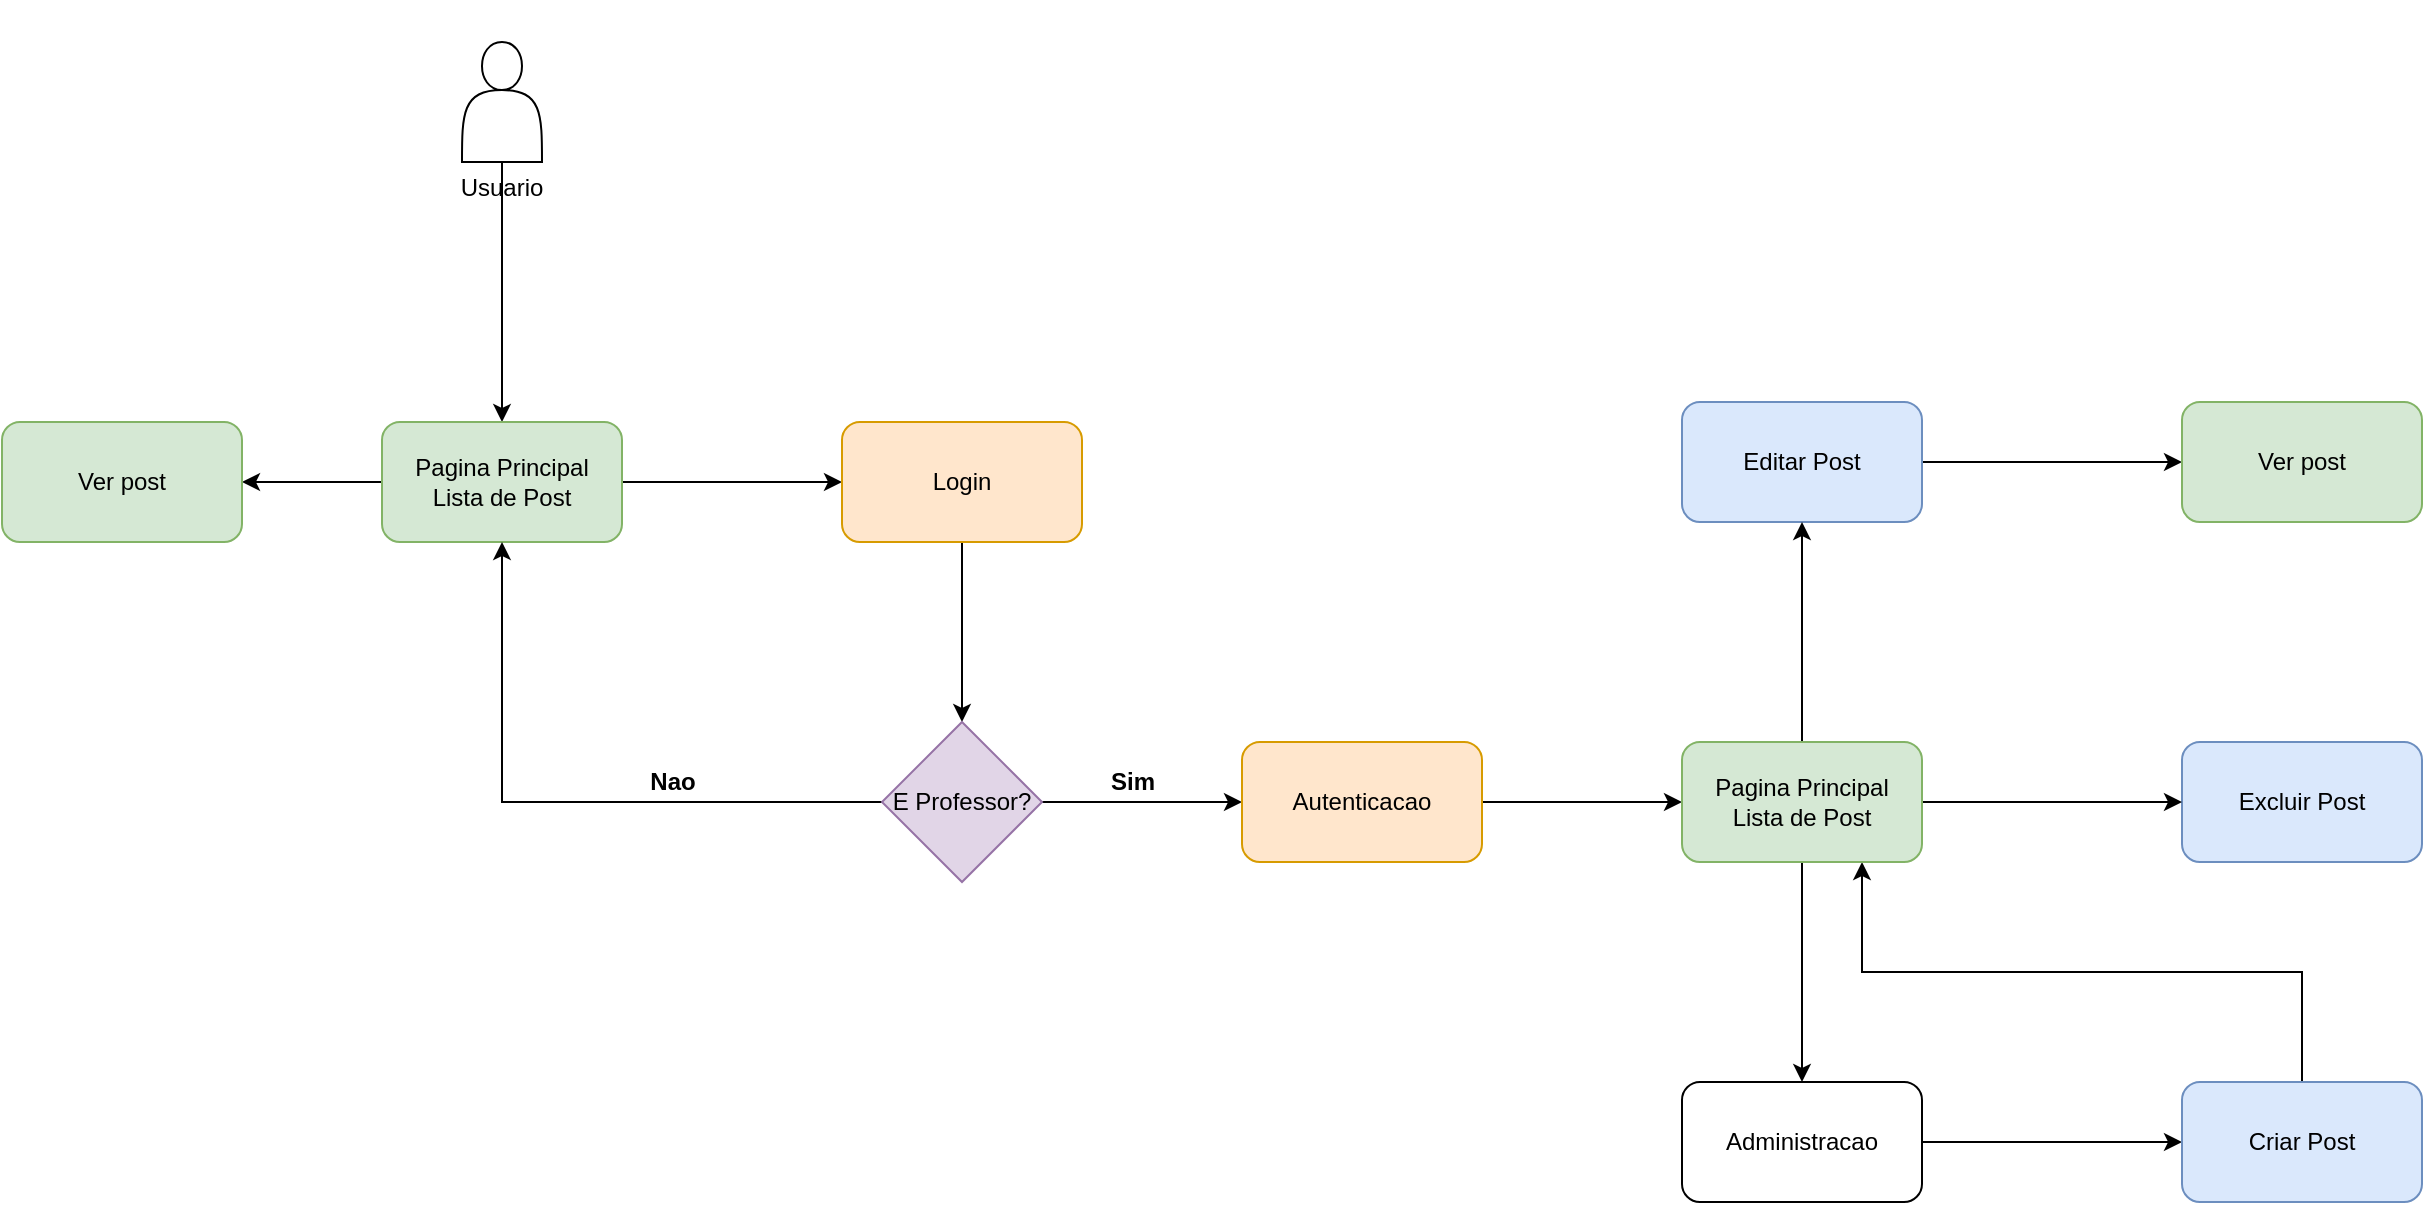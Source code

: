 <mxfile version="24.7.2" type="github">
  <diagram id="C5RBs43oDa-KdzZeNtuy" name="Page-1">
    <mxGraphModel dx="1735" dy="2198" grid="1" gridSize="10" guides="1" tooltips="1" connect="1" arrows="1" fold="1" page="1" pageScale="1" pageWidth="827" pageHeight="1169" math="0" shadow="0">
      <root>
        <mxCell id="WIyWlLk6GJQsqaUBKTNV-0" />
        <mxCell id="WIyWlLk6GJQsqaUBKTNV-1" parent="WIyWlLk6GJQsqaUBKTNV-0" />
        <mxCell id="-EZe4vIISqpXjpl0UJGr-61" style="edgeStyle=orthogonalEdgeStyle;rounded=0;orthogonalLoop=1;jettySize=auto;html=1;entryX=0.5;entryY=0;entryDx=0;entryDy=0;" parent="WIyWlLk6GJQsqaUBKTNV-1" source="-EZe4vIISqpXjpl0UJGr-2" target="-EZe4vIISqpXjpl0UJGr-5" edge="1">
          <mxGeometry relative="1" as="geometry" />
        </mxCell>
        <mxCell id="-EZe4vIISqpXjpl0UJGr-2" value="&lt;div&gt;&lt;br&gt;&lt;/div&gt;&lt;div&gt;&lt;br&gt;&lt;/div&gt;&lt;div&gt;&lt;br&gt;&lt;/div&gt;&lt;div&gt;&lt;br&gt;&lt;/div&gt;&lt;div&gt;&lt;br&gt;&lt;/div&gt;&lt;div&gt;&lt;br&gt;&lt;/div&gt;&lt;div&gt;Usuario&lt;/div&gt;" style="shape=actor;whiteSpace=wrap;html=1;points=[[0,0.75,0,0,0],[0.1,0.5,0,0,0],[0.25,0.2,0,0,0],[0.25,1,0,0,0],[0.5,0,0,0,0],[0.5,1,0,0,0],[0.75,0.25,0,0,0],[0.75,1,0,0,0],[0.9,0.5,0,0,0],[1,0.75,0,0,0]];" parent="WIyWlLk6GJQsqaUBKTNV-1" vertex="1">
          <mxGeometry x="490" y="-400" width="40" height="60" as="geometry" />
        </mxCell>
        <mxCell id="-EZe4vIISqpXjpl0UJGr-19" style="edgeStyle=orthogonalEdgeStyle;rounded=0;orthogonalLoop=1;jettySize=auto;html=1;entryX=1;entryY=0.5;entryDx=0;entryDy=0;" parent="WIyWlLk6GJQsqaUBKTNV-1" source="-EZe4vIISqpXjpl0UJGr-5" target="-EZe4vIISqpXjpl0UJGr-18" edge="1">
          <mxGeometry relative="1" as="geometry">
            <mxPoint x="320" y="60" as="targetPoint" />
          </mxGeometry>
        </mxCell>
        <mxCell id="-EZe4vIISqpXjpl0UJGr-63" style="edgeStyle=orthogonalEdgeStyle;rounded=0;orthogonalLoop=1;jettySize=auto;html=1;entryX=0;entryY=0.5;entryDx=0;entryDy=0;" parent="WIyWlLk6GJQsqaUBKTNV-1" source="-EZe4vIISqpXjpl0UJGr-5" target="-EZe4vIISqpXjpl0UJGr-22" edge="1">
          <mxGeometry relative="1" as="geometry" />
        </mxCell>
        <mxCell id="-EZe4vIISqpXjpl0UJGr-5" value="Pagina Principal&lt;div&gt;Lista de Post&lt;/div&gt;" style="rounded=1;whiteSpace=wrap;html=1;fillColor=#d5e8d4;strokeColor=#82b366;" parent="WIyWlLk6GJQsqaUBKTNV-1" vertex="1">
          <mxGeometry x="450" y="-210" width="120" height="60" as="geometry" />
        </mxCell>
        <mxCell id="-EZe4vIISqpXjpl0UJGr-18" value="Ver post" style="rounded=1;whiteSpace=wrap;html=1;fillColor=#d5e8d4;strokeColor=#82b366;" parent="WIyWlLk6GJQsqaUBKTNV-1" vertex="1">
          <mxGeometry x="260" y="-210" width="120" height="60" as="geometry" />
        </mxCell>
        <mxCell id="-EZe4vIISqpXjpl0UJGr-31" style="edgeStyle=orthogonalEdgeStyle;rounded=0;orthogonalLoop=1;jettySize=auto;html=1;" parent="WIyWlLk6GJQsqaUBKTNV-1" source="-EZe4vIISqpXjpl0UJGr-22" target="-EZe4vIISqpXjpl0UJGr-27" edge="1">
          <mxGeometry relative="1" as="geometry" />
        </mxCell>
        <mxCell id="-EZe4vIISqpXjpl0UJGr-22" value="Login" style="rounded=1;whiteSpace=wrap;html=1;fillColor=#ffe6cc;strokeColor=#d79b00;" parent="WIyWlLk6GJQsqaUBKTNV-1" vertex="1">
          <mxGeometry x="680" y="-210" width="120" height="60" as="geometry" />
        </mxCell>
        <mxCell id="-EZe4vIISqpXjpl0UJGr-30" style="edgeStyle=orthogonalEdgeStyle;rounded=0;orthogonalLoop=1;jettySize=auto;html=1;entryX=0.5;entryY=1;entryDx=0;entryDy=0;" parent="WIyWlLk6GJQsqaUBKTNV-1" source="-EZe4vIISqpXjpl0UJGr-27" target="-EZe4vIISqpXjpl0UJGr-5" edge="1">
          <mxGeometry relative="1" as="geometry">
            <mxPoint x="360" y="-30" as="targetPoint" />
          </mxGeometry>
        </mxCell>
        <mxCell id="-EZe4vIISqpXjpl0UJGr-62" style="edgeStyle=orthogonalEdgeStyle;rounded=0;orthogonalLoop=1;jettySize=auto;html=1;entryX=0;entryY=0.5;entryDx=0;entryDy=0;" parent="WIyWlLk6GJQsqaUBKTNV-1" source="-EZe4vIISqpXjpl0UJGr-27" target="-EZe4vIISqpXjpl0UJGr-32" edge="1">
          <mxGeometry relative="1" as="geometry" />
        </mxCell>
        <mxCell id="-EZe4vIISqpXjpl0UJGr-27" value="E Professor?" style="rhombus;whiteSpace=wrap;html=1;fillColor=#e1d5e7;strokeColor=#9673a6;" parent="WIyWlLk6GJQsqaUBKTNV-1" vertex="1">
          <mxGeometry x="700" y="-60" width="80" height="80" as="geometry" />
        </mxCell>
        <mxCell id="-EZe4vIISqpXjpl0UJGr-40" style="edgeStyle=orthogonalEdgeStyle;rounded=0;orthogonalLoop=1;jettySize=auto;html=1;entryX=0;entryY=0.5;entryDx=0;entryDy=0;" parent="WIyWlLk6GJQsqaUBKTNV-1" source="-EZe4vIISqpXjpl0UJGr-32" target="-EZe4vIISqpXjpl0UJGr-64" edge="1">
          <mxGeometry relative="1" as="geometry" />
        </mxCell>
        <mxCell id="-EZe4vIISqpXjpl0UJGr-32" value="Autenticacao" style="rounded=1;whiteSpace=wrap;html=1;fillColor=#ffe6cc;strokeColor=#d79b00;" parent="WIyWlLk6GJQsqaUBKTNV-1" vertex="1">
          <mxGeometry x="880" y="-50" width="120" height="60" as="geometry" />
        </mxCell>
        <mxCell id="-EZe4vIISqpXjpl0UJGr-71" style="edgeStyle=orthogonalEdgeStyle;rounded=0;orthogonalLoop=1;jettySize=auto;html=1;entryX=0;entryY=0.5;entryDx=0;entryDy=0;" parent="WIyWlLk6GJQsqaUBKTNV-1" source="-EZe4vIISqpXjpl0UJGr-34" target="-EZe4vIISqpXjpl0UJGr-41" edge="1">
          <mxGeometry relative="1" as="geometry" />
        </mxCell>
        <mxCell id="-EZe4vIISqpXjpl0UJGr-34" value="Administracao" style="rounded=1;whiteSpace=wrap;html=1;" parent="WIyWlLk6GJQsqaUBKTNV-1" vertex="1">
          <mxGeometry x="1100" y="120" width="120" height="60" as="geometry" />
        </mxCell>
        <mxCell id="-EZe4vIISqpXjpl0UJGr-36" value="&lt;b&gt;Nao&lt;/b&gt;" style="text;html=1;align=center;verticalAlign=middle;resizable=0;points=[];autosize=1;strokeColor=none;fillColor=none;" parent="WIyWlLk6GJQsqaUBKTNV-1" vertex="1">
          <mxGeometry x="570" y="-45" width="50" height="30" as="geometry" />
        </mxCell>
        <mxCell id="-EZe4vIISqpXjpl0UJGr-37" value="&lt;b&gt;Sim&lt;/b&gt;" style="text;html=1;align=center;verticalAlign=middle;resizable=0;points=[];autosize=1;strokeColor=none;fillColor=none;" parent="WIyWlLk6GJQsqaUBKTNV-1" vertex="1">
          <mxGeometry x="800" y="-45" width="50" height="30" as="geometry" />
        </mxCell>
        <mxCell id="-EZe4vIISqpXjpl0UJGr-73" style="edgeStyle=orthogonalEdgeStyle;rounded=0;orthogonalLoop=1;jettySize=auto;html=1;exitX=0.5;exitY=0;exitDx=0;exitDy=0;entryX=0.75;entryY=1;entryDx=0;entryDy=0;" parent="WIyWlLk6GJQsqaUBKTNV-1" source="-EZe4vIISqpXjpl0UJGr-41" target="-EZe4vIISqpXjpl0UJGr-64" edge="1">
          <mxGeometry relative="1" as="geometry" />
        </mxCell>
        <mxCell id="-EZe4vIISqpXjpl0UJGr-41" value="Criar Post" style="rounded=1;whiteSpace=wrap;html=1;fillColor=#dae8fc;strokeColor=#6c8ebf;" parent="WIyWlLk6GJQsqaUBKTNV-1" vertex="1">
          <mxGeometry x="1350" y="120" width="120" height="60" as="geometry" />
        </mxCell>
        <mxCell id="-EZe4vIISqpXjpl0UJGr-68" style="edgeStyle=orthogonalEdgeStyle;rounded=0;orthogonalLoop=1;jettySize=auto;html=1;entryX=0;entryY=0.5;entryDx=0;entryDy=0;" parent="WIyWlLk6GJQsqaUBKTNV-1" source="-EZe4vIISqpXjpl0UJGr-45" target="-EZe4vIISqpXjpl0UJGr-54" edge="1">
          <mxGeometry relative="1" as="geometry" />
        </mxCell>
        <mxCell id="-EZe4vIISqpXjpl0UJGr-45" value="Editar Post" style="rounded=1;whiteSpace=wrap;html=1;fillColor=#dae8fc;strokeColor=#6c8ebf;" parent="WIyWlLk6GJQsqaUBKTNV-1" vertex="1">
          <mxGeometry x="1100" y="-220" width="120" height="60" as="geometry" />
        </mxCell>
        <mxCell id="-EZe4vIISqpXjpl0UJGr-47" value="Excluir Post" style="rounded=1;whiteSpace=wrap;html=1;fillColor=#dae8fc;strokeColor=#6c8ebf;" parent="WIyWlLk6GJQsqaUBKTNV-1" vertex="1">
          <mxGeometry x="1350" y="-50" width="120" height="60" as="geometry" />
        </mxCell>
        <mxCell id="-EZe4vIISqpXjpl0UJGr-54" value="Ver post" style="rounded=1;whiteSpace=wrap;html=1;fillColor=#d5e8d4;strokeColor=#82b366;" parent="WIyWlLk6GJQsqaUBKTNV-1" vertex="1">
          <mxGeometry x="1350" y="-220" width="120" height="60" as="geometry" />
        </mxCell>
        <mxCell id="-EZe4vIISqpXjpl0UJGr-65" style="edgeStyle=orthogonalEdgeStyle;rounded=0;orthogonalLoop=1;jettySize=auto;html=1;" parent="WIyWlLk6GJQsqaUBKTNV-1" source="-EZe4vIISqpXjpl0UJGr-64" target="-EZe4vIISqpXjpl0UJGr-34" edge="1">
          <mxGeometry relative="1" as="geometry" />
        </mxCell>
        <mxCell id="-EZe4vIISqpXjpl0UJGr-66" style="edgeStyle=orthogonalEdgeStyle;rounded=0;orthogonalLoop=1;jettySize=auto;html=1;" parent="WIyWlLk6GJQsqaUBKTNV-1" source="-EZe4vIISqpXjpl0UJGr-64" target="-EZe4vIISqpXjpl0UJGr-47" edge="1">
          <mxGeometry relative="1" as="geometry" />
        </mxCell>
        <mxCell id="-EZe4vIISqpXjpl0UJGr-67" style="edgeStyle=orthogonalEdgeStyle;rounded=0;orthogonalLoop=1;jettySize=auto;html=1;entryX=0.5;entryY=1;entryDx=0;entryDy=0;" parent="WIyWlLk6GJQsqaUBKTNV-1" source="-EZe4vIISqpXjpl0UJGr-64" target="-EZe4vIISqpXjpl0UJGr-45" edge="1">
          <mxGeometry relative="1" as="geometry" />
        </mxCell>
        <mxCell id="-EZe4vIISqpXjpl0UJGr-64" value="Pagina Principal&lt;div&gt;Lista de Post&lt;/div&gt;" style="rounded=1;whiteSpace=wrap;html=1;fillColor=#d5e8d4;strokeColor=#82b366;" parent="WIyWlLk6GJQsqaUBKTNV-1" vertex="1">
          <mxGeometry x="1100" y="-50" width="120" height="60" as="geometry" />
        </mxCell>
      </root>
    </mxGraphModel>
  </diagram>
</mxfile>

